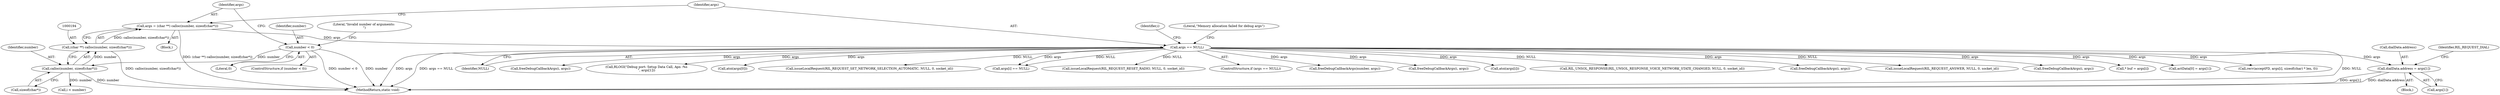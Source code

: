 digraph "0_Android_cd5f15f588a5d27e99ba12f057245bfe507f8c42@array" {
"1000591" [label="(Call,dialData.address = args[1])"];
"1000200" [label="(Call,args == NULL)"];
"1000191" [label="(Call,args = (char **) calloc(number, sizeof(char*)))"];
"1000193" [label="(Call,(char **) calloc(number, sizeof(char*)))"];
"1000195" [label="(Call,calloc(number, sizeof(char*)))"];
"1000182" [label="(Call,number < 0)"];
"1000192" [label="(Identifier,args)"];
"1000183" [label="(Identifier,number)"];
"1000199" [label="(ControlStructure,if (args == NULL))"];
"1000187" [label="(Literal,\"Invalid number of arguments: \n\")"];
"1000212" [label="(Identifier,i)"];
"1000630" [label="(Call,freeDebugCallbackArgs(number, args))"];
"1000307" [label="(Call,freeDebugCallbackArgs(i, args))"];
"1000333" [label="(Call,atoi(args[i]))"];
"1000440" [label="(Call,RIL_UNSOL_RESPONSE(RIL_UNSOL_RESPONSE_VOICE_NETWORK_STATE_CHANGED, NULL, 0, socket_id))"];
"1000200" [label="(Call,args == NULL)"];
"1000205" [label="(Literal,\"Memory allocation failed for debug args\")"];
"1000193" [label="(Call,(char **) calloc(number, sizeof(char*)))"];
"1000591" [label="(Call,dialData.address = args[1])"];
"1000595" [label="(Call,args[1])"];
"1000197" [label="(Call,sizeof(char*))"];
"1000182" [label="(Call,number < 0)"];
"1000370" [label="(Block,)"];
"1000279" [label="(Call,freeDebugCallbackArgs(i, args))"];
"1000609" [label="(Call,issueLocalRequest(RIL_REQUEST_ANSWER, NULL, 0, socket_id))"];
"1000181" [label="(ControlStructure,if (number < 0))"];
"1000214" [label="(Call,i < number)"];
"1000235" [label="(Call,freeDebugCallbackArgs(i, args))"];
"1000314" [label="(Call,* buf = args[i])"];
"1000195" [label="(Call,calloc(number, sizeof(char*)))"];
"1000191" [label="(Call,args = (char **) calloc(number, sizeof(char*)))"];
"1000557" [label="(Call,actData[0] = args[1])"];
"1000112" [label="(Block,)"];
"1000287" [label="(Call,recv(acceptFD, args[i], sizeof(char) * len, 0))"];
"1000635" [label="(MethodReturn,static void)"];
"1000202" [label="(Identifier,NULL)"];
"1000201" [label="(Identifier,args)"];
"1000252" [label="(Call,freeDebugCallbackArgs(i, args))"];
"1000552" [label="(Call,RLOGI(\"Debug port: Setup Data Call, Apn :%s\n\", args[1]))"];
"1000366" [label="(Call,atoi(args[0]))"];
"1000545" [label="(Call,issueLocalRequest(RIL_REQUEST_SET_NETWORK_SELECTION_AUTOMATIC, NULL, 0, socket_id))"];
"1000599" [label="(Identifier,RIL_REQUEST_DIAL)"];
"1000196" [label="(Identifier,number)"];
"1000271" [label="(Call,args[i] == NULL)"];
"1000374" [label="(Call,issueLocalRequest(RIL_REQUEST_RESET_RADIO, NULL, 0, socket_id))"];
"1000592" [label="(Call,dialData.address)"];
"1000184" [label="(Literal,0)"];
"1000591" -> "1000370"  [label="AST: "];
"1000591" -> "1000595"  [label="CFG: "];
"1000592" -> "1000591"  [label="AST: "];
"1000595" -> "1000591"  [label="AST: "];
"1000599" -> "1000591"  [label="CFG: "];
"1000591" -> "1000635"  [label="DDG: args[1]"];
"1000591" -> "1000635"  [label="DDG: dialData.address"];
"1000200" -> "1000591"  [label="DDG: args"];
"1000200" -> "1000199"  [label="AST: "];
"1000200" -> "1000202"  [label="CFG: "];
"1000201" -> "1000200"  [label="AST: "];
"1000202" -> "1000200"  [label="AST: "];
"1000205" -> "1000200"  [label="CFG: "];
"1000212" -> "1000200"  [label="CFG: "];
"1000200" -> "1000635"  [label="DDG: args"];
"1000200" -> "1000635"  [label="DDG: args == NULL"];
"1000200" -> "1000635"  [label="DDG: NULL"];
"1000191" -> "1000200"  [label="DDG: args"];
"1000200" -> "1000235"  [label="DDG: args"];
"1000200" -> "1000252"  [label="DDG: args"];
"1000200" -> "1000271"  [label="DDG: args"];
"1000200" -> "1000271"  [label="DDG: NULL"];
"1000200" -> "1000279"  [label="DDG: args"];
"1000200" -> "1000287"  [label="DDG: args"];
"1000200" -> "1000307"  [label="DDG: args"];
"1000200" -> "1000314"  [label="DDG: args"];
"1000200" -> "1000333"  [label="DDG: args"];
"1000200" -> "1000366"  [label="DDG: args"];
"1000200" -> "1000374"  [label="DDG: NULL"];
"1000200" -> "1000440"  [label="DDG: NULL"];
"1000200" -> "1000545"  [label="DDG: NULL"];
"1000200" -> "1000552"  [label="DDG: args"];
"1000200" -> "1000557"  [label="DDG: args"];
"1000200" -> "1000609"  [label="DDG: NULL"];
"1000200" -> "1000630"  [label="DDG: args"];
"1000191" -> "1000112"  [label="AST: "];
"1000191" -> "1000193"  [label="CFG: "];
"1000192" -> "1000191"  [label="AST: "];
"1000193" -> "1000191"  [label="AST: "];
"1000201" -> "1000191"  [label="CFG: "];
"1000191" -> "1000635"  [label="DDG: (char **) calloc(number, sizeof(char*))"];
"1000193" -> "1000191"  [label="DDG: calloc(number, sizeof(char*))"];
"1000193" -> "1000195"  [label="CFG: "];
"1000194" -> "1000193"  [label="AST: "];
"1000195" -> "1000193"  [label="AST: "];
"1000193" -> "1000635"  [label="DDG: calloc(number, sizeof(char*))"];
"1000195" -> "1000193"  [label="DDG: number"];
"1000195" -> "1000197"  [label="CFG: "];
"1000196" -> "1000195"  [label="AST: "];
"1000197" -> "1000195"  [label="AST: "];
"1000195" -> "1000635"  [label="DDG: number"];
"1000182" -> "1000195"  [label="DDG: number"];
"1000195" -> "1000214"  [label="DDG: number"];
"1000182" -> "1000181"  [label="AST: "];
"1000182" -> "1000184"  [label="CFG: "];
"1000183" -> "1000182"  [label="AST: "];
"1000184" -> "1000182"  [label="AST: "];
"1000187" -> "1000182"  [label="CFG: "];
"1000192" -> "1000182"  [label="CFG: "];
"1000182" -> "1000635"  [label="DDG: number < 0"];
"1000182" -> "1000635"  [label="DDG: number"];
}
